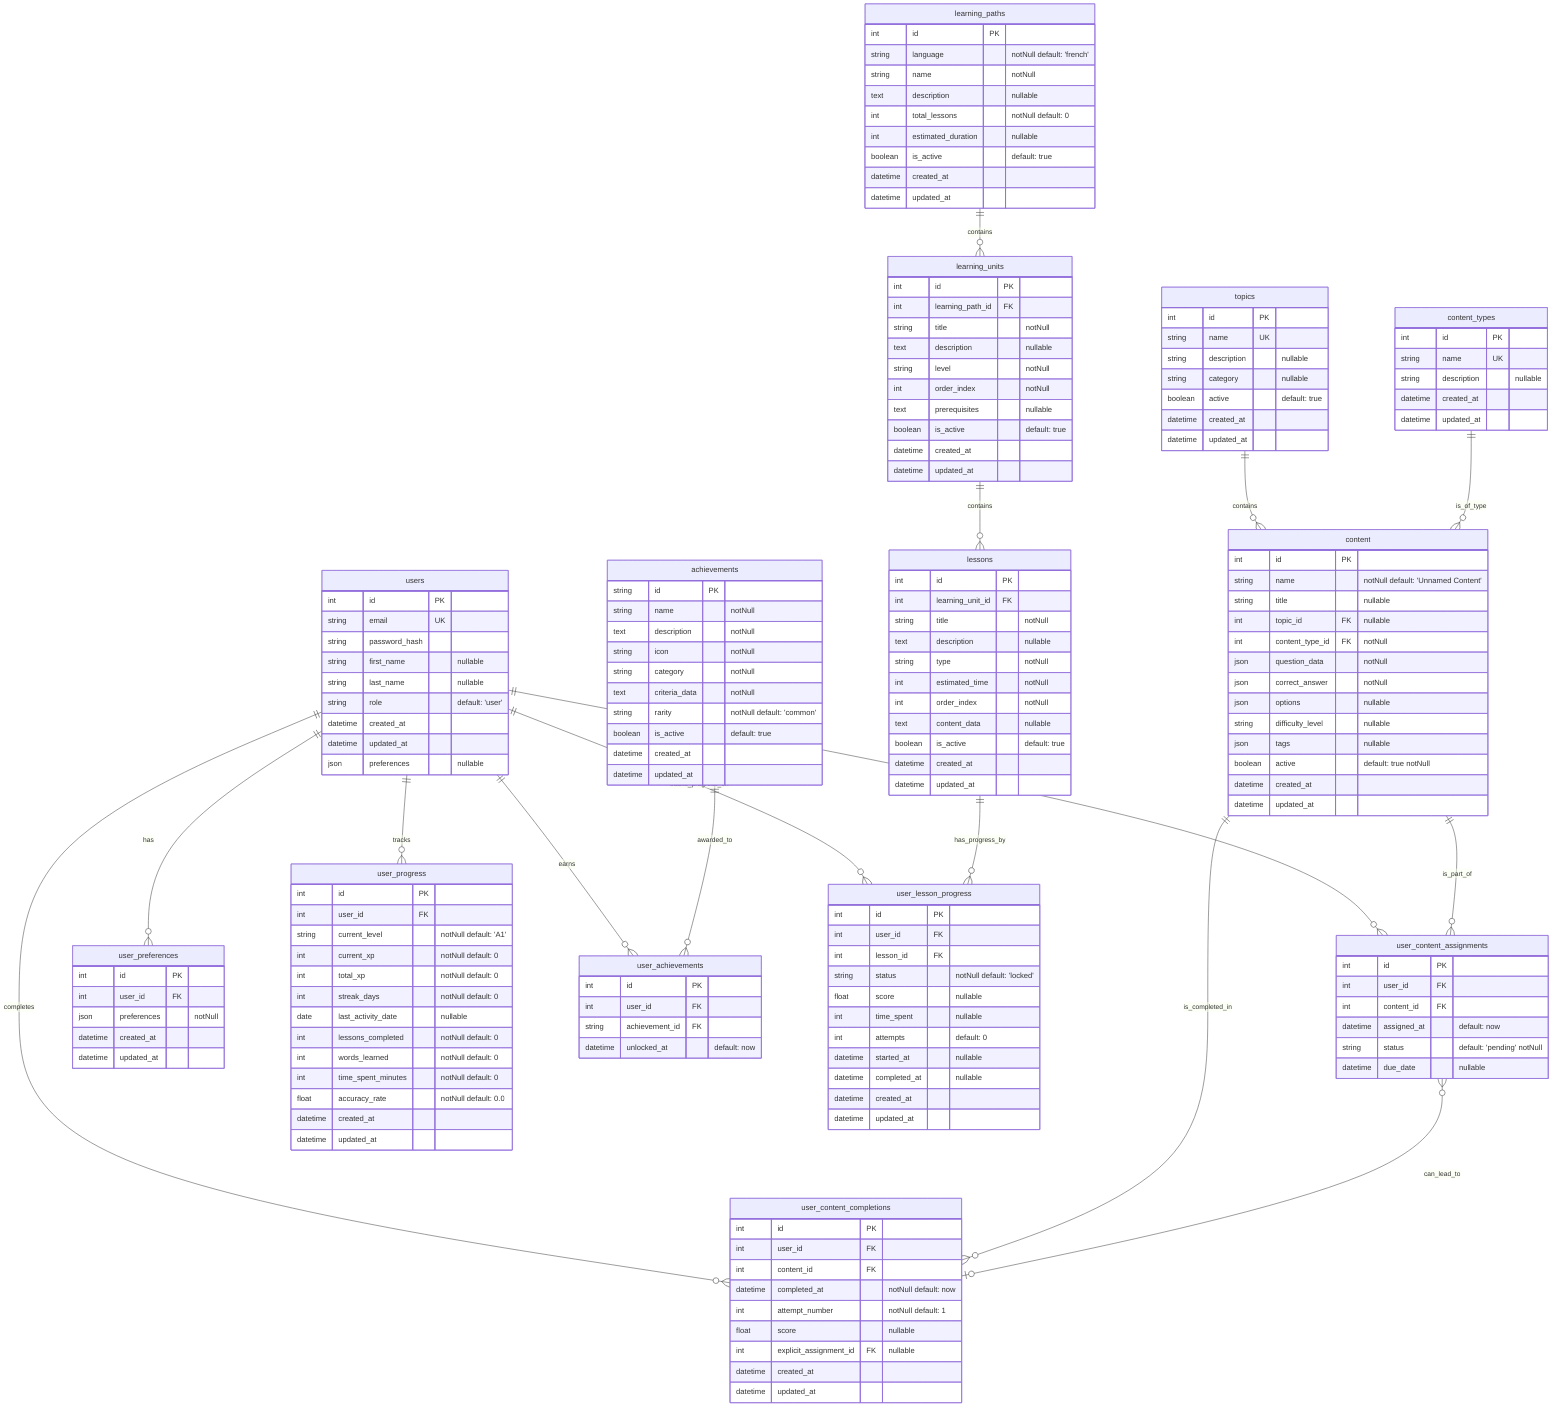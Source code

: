 erDiagram
    users {
        int id PK
        string email UK
        string password_hash
        string first_name "nullable"
        string last_name "nullable"
        string role "default: 'user'"
        datetime created_at
        datetime updated_at
        json preferences "nullable"
    }

    topics {
        int id PK
        string name UK
        string description "nullable"
        string category "nullable"
        boolean active "default: true"
        datetime created_at
        datetime updated_at
    }

    content_types {
        int id PK
        string name UK
        string description "nullable"
        datetime created_at
        datetime updated_at
    }

    content {
        int id PK
        string name "notNull default: 'Unnamed Content'"
        string title "nullable"
        int topic_id FK "nullable"
        int content_type_id FK "notNull"
        json question_data "notNull"
        json correct_answer "notNull"
        json options "nullable"
        string difficulty_level "nullable"
        json tags "nullable"
        boolean active "default: true notNull"
        datetime created_at
        datetime updated_at
    }

    user_content_assignments {
        int id PK
        int user_id FK
        int content_id FK
        datetime assigned_at "default: now"
        string status "default: 'pending' notNull"
        datetime due_date "nullable"
        %% unique user_id, content_id
    }

    user_preferences {
        int id PK
        int user_id FK
        json preferences "notNull"
        datetime created_at
        datetime updated_at
    }

    user_content_completions {
        int id PK
        int user_id FK
        int content_id FK
        datetime completed_at "notNull default: now"
        int attempt_number "notNull default: 1"
        float score "nullable"
        int explicit_assignment_id FK "nullable"
        datetime created_at
        datetime updated_at
    }

    user_progress {
        int id PK
        int user_id FK
        string current_level "notNull default: 'A1'"
        int current_xp "notNull default: 0"
        int total_xp "notNull default: 0"
        int streak_days "notNull default: 0"
        date last_activity_date "nullable"
        int lessons_completed "notNull default: 0"
        int words_learned "notNull default: 0"
        int time_spent_minutes "notNull default: 0"
        float accuracy_rate "notNull default: 0.0"
        datetime created_at
        datetime updated_at
    }

    learning_paths {
        int id PK
        string language "notNull default: 'french'"
        string name "notNull"
        text description "nullable"
        int total_lessons "notNull default: 0"
        int estimated_duration "nullable"
        boolean is_active "default: true"
        datetime created_at
        datetime updated_at
    }

    learning_units {
        int id PK
        int learning_path_id FK
        string title "notNull"
        text description "nullable"
        string level "notNull"
        int order_index "notNull"
        text prerequisites "nullable"
        boolean is_active "default: true"
        datetime created_at
        datetime updated_at
    }

    lessons {
        int id PK
        int learning_unit_id FK
        string title "notNull"
        text description "nullable"
        string type "notNull"
        int estimated_time "notNull"
        int order_index "notNull"
        text content_data "nullable"
        boolean is_active "default: true"
        datetime created_at
        datetime updated_at
    }

    achievements {
        string id PK
        string name "notNull"
        text description "notNull"
        string icon "notNull"
        string category "notNull"
        text criteria_data "notNull"
        string rarity "notNull default: 'common'"
        boolean is_active "default: true"
        datetime created_at
        datetime updated_at
    }

    user_achievements {
        int id PK
        int user_id FK
        string achievement_id FK
        datetime unlocked_at "default: now"
        %% unique user_id, achievement_id
    }

    user_lesson_progress {
        int id PK
        int user_id FK
        int lesson_id FK
        string status "notNull default: 'locked'"
        float score "nullable"
        int time_spent "nullable"
        int attempts "default: 0"
        datetime started_at "nullable"
        datetime completed_at "nullable"
        datetime created_at
        datetime updated_at
        %% unique user_id, lesson_id
    }

    users ||--o{ user_preferences : "has"
    users ||--o{ user_content_assignments : "assigned"
    content ||--o{ user_content_assignments : "is_part_of"
    users ||--o{ user_content_completions : "completes"
    content ||--o{ user_content_completions : "is_completed_in"
    user_content_assignments }o--o| user_content_completions : "can_lead_to"

    topics ||--o{ content : "contains"
    content_types ||--o{ content : "is_of_type"

    users ||--o{ user_progress : "tracks"
    learning_paths ||--o{ learning_units : "contains"
    learning_units ||--o{ lessons : "contains"
    users ||--o{ user_achievements : "earns"
    achievements ||--o{ user_achievements : "awarded_to"
    users ||--o{ user_lesson_progress : "tracks_progress_on"
    lessons ||--o{ user_lesson_progress : "has_progress_by"